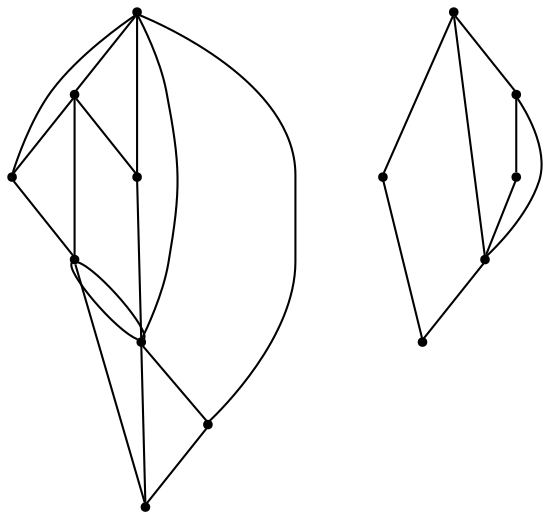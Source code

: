 graph {
  node [shape=point,comment="{\"directed\":false,\"doi\":\"10.1007/978-3-319-03841-4_14\",\"figure\":\"3 (2)\"}"]

  v0 [pos="1412.077411915141,633.4855342137408"]
  v1 [pos="1178.6330935324254,787.7346297241409"]
  v2 [pos="1178.6330935324254,866.8038309896841"]
  v3 [pos="1256.6695540990183,634.2648772344237"]
  v4 [pos="1402.6133185052927,821.1507104249725"]
  v5 [pos="1332.7452135714843,821.1507104249725"]
  v6 [pos="1402.6133185052927,961.1422830448175"]
  v7 [pos="1367.9414611909397,891.147410822356"]
  v8 [pos="1332.5794408294382,961.1422830448175"]
  v9 [pos="1298.7904959470075,891.147410822356"]
  v10 [pos="1178.6320437338286,970.4999315092972"]
  v11 [pos="1178.6320437338286,634.2648772344236"]
  v12 [pos="1178.762377820216,821.5589498336528"]
  v13 [pos="1074.879144124501,633.4855342137408"]

  v0 -- v1 [id="-1",pos="1412.077411915141,633.4855342137408 1178.6330935324254,787.7346297241409 1178.6330935324254,787.7346297241409 1178.6330935324254,787.7346297241409"]
  v13 -- v2 [id="-2",pos="1074.879144124501,633.4855342137408 1178.6330935324254,866.8038309896841 1178.6330935324254,866.8038309896841 1178.6330935324254,866.8038309896841"]
  v2 -- v10 [id="-3",pos="1178.6330935324254,866.8038309896841 1178.7538203710485,892.6018432016452 1178.7538203710485,892.6018432016452 1178.7538203710485,892.6018432016452 1178.6320437338286,970.4999315092972 1178.6320437338286,970.4999315092972 1178.6320437338286,970.4999315092972"]
  v13 -- v11 [id="-4",pos="1074.879144124501,633.4855342137408 1178.6320437338286,634.2648772344236 1178.6320437338286,634.2648772344236 1178.6320437338286,634.2648772344236"]
  v13 -- v1 [id="-6",pos="1074.879144124501,633.4855342137408 1126.8748096940503,685.2053499256456 1126.8748096940503,685.2053499256456 1126.8748096940503,685.2053499256456 1178.7538203710485,737.0555065609058 1178.7538203710485,737.0555065609058 1178.7538203710485,737.0555065609058 1178.6330935324254,787.7346297241409 1178.6330935324254,787.7346297241409 1178.6330935324254,787.7346297241409"]
  v12 -- v13 [id="-7",pos="1178.762377820216,821.5589498336528 1074.879144124501,633.4855342137408 1074.879144124501,633.4855342137408 1074.879144124501,633.4855342137408"]
  v12 -- v1 [id="-9",pos="1178.762377820216,821.5589498336528 1178.6330935324254,787.7346297241409 1178.6330935324254,787.7346297241409 1178.6330935324254,787.7346297241409"]
  v10 -- v0 [id="-10",pos="1178.6320437338286,970.4999315092972 1412.077411915141,633.4855342137408 1412.077411915141,633.4855342137408 1412.077411915141,633.4855342137408"]
  v2 -- v12 [id="-13",pos="1178.6330935324254,866.8038309896841 1178.762377820216,821.5589498336528 1178.762377820216,821.5589498336528 1178.762377820216,821.5589498336528"]
  v10 -- v13 [id="-16",pos="1178.6320437338286,970.4999315092972 1074.879144124501,633.4855342137408 1074.879144124501,633.4855342137408 1074.879144124501,633.4855342137408"]
  v2 -- v0 [id="-21",pos="1178.6330935324254,866.8038309896841 1412.077411915141,633.4855342137408 1412.077411915141,633.4855342137408 1412.077411915141,633.4855342137408"]
  v1 -- v11 [id="-28",pos="1178.6330935324254,787.7346297241409 1178.6320437338286,634.2648772344236 1178.6320437338286,634.2648772344236 1178.6320437338286,634.2648772344236"]
  v11 -- v3 [id="-40",pos="1178.6320437338286,634.2648772344236 1256.6695540990183,634.2648772344237 1256.6695540990183,634.2648772344237 1256.6695540990183,634.2648772344237"]
  v1 -- v0 [id="-43",pos="1178.6330935324254,787.7346297241409 1204.6933893337052,737.0555065609058 1204.6933893337052,737.0555065609058 1204.6933893337052,737.0555065609058 1308.4557371304036,685.2053499256456 1308.4557371304036,685.2053499256456 1308.4557371304036,685.2053499256456 1412.077411915141,633.4855342137408 1412.077411915141,633.4855342137408 1412.077411915141,633.4855342137408"]
  v3 -- v1 [id="-47",pos="1256.6695540990183,634.2648772344237 1178.6330935324254,787.7346297241409 1178.6330935324254,787.7346297241409 1178.6330935324254,787.7346297241409"]
  v3 -- v0 [id="-50",pos="1256.6695540990183,634.2648772344237 1412.077411915141,633.4855342137408 1412.077411915141,633.4855342137408 1412.077411915141,633.4855342137408"]
  v9 -- v7 [id="-51",pos="1298.7904959470075,891.147410822356 1367.9414611909397,891.147410822356 1367.9414611909397,891.147410822356 1367.9414611909397,891.147410822356"]
  v9 -- v5 [id="-52",pos="1298.7904959470075,891.147410822356 1332.7452135714843,821.1507104249725 1332.7452135714843,821.1507104249725 1332.7452135714843,821.1507104249725"]
  v9 -- v8 [id="-53",pos="1298.7904959470075,891.147410822356 1332.5794408294382,961.1422830448175 1332.5794408294382,961.1422830448175 1332.5794408294382,961.1422830448175"]
  v8 -- v6 [id="-59",pos="1332.5794408294382,961.1422830448175 1402.6133185052927,961.1422830448175 1402.6133185052927,961.1422830448175 1402.6133185052927,961.1422830448175"]
  v8 -- v7 [id="-62",pos="1332.5794408294382,961.1422830448175 1367.9414611909397,891.147410822356 1367.9414611909397,891.147410822356 1367.9414611909397,891.147410822356"]
  v5 -- v4 [id="-63",pos="1332.7452135714843,821.1507104249725 1402.6133185052927,821.1507104249725 1402.6133185052927,821.1507104249725 1402.6133185052927,821.1507104249725"]
  v7 -- v4 [id="-65",pos="1367.9414611909397,891.147410822356 1402.6133185052927,821.1507104249725 1402.6133185052927,821.1507104249725 1402.6133185052927,821.1507104249725"]
  v6 -- v7 [id="-72",pos="1402.6133185052927,961.1422830448175 1367.9414611909397,891.147410822356 1367.9414611909397,891.147410822356 1367.9414611909397,891.147410822356"]
}